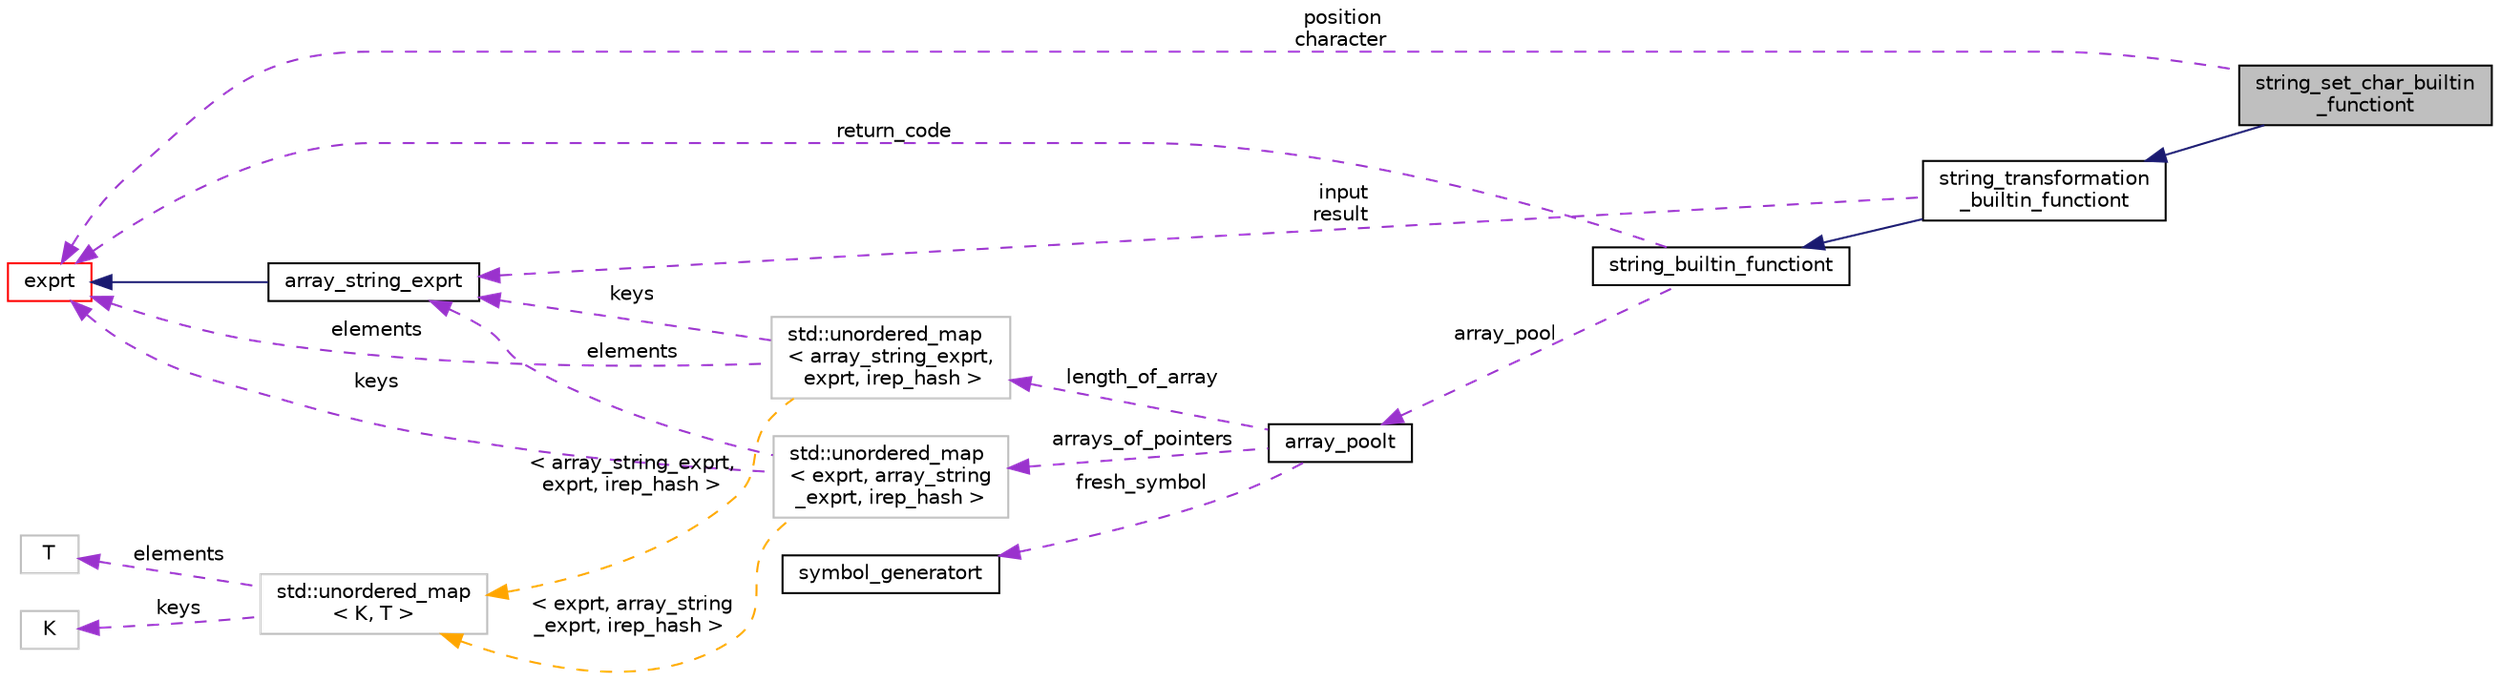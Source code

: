 digraph "string_set_char_builtin_functiont"
{
 // LATEX_PDF_SIZE
  bgcolor="transparent";
  edge [fontname="Helvetica",fontsize="10",labelfontname="Helvetica",labelfontsize="10"];
  node [fontname="Helvetica",fontsize="10",shape=record];
  rankdir="LR";
  Node1 [label="string_set_char_builtin\l_functiont",height=0.2,width=0.4,color="black", fillcolor="grey75", style="filled", fontcolor="black",tooltip="Setting a character at a particular position of a string."];
  Node2 -> Node1 [dir="back",color="midnightblue",fontsize="10",style="solid",fontname="Helvetica"];
  Node2 [label="string_transformation\l_builtin_functiont",height=0.2,width=0.4,color="black",URL="$classstring__transformation__builtin__functiont.html",tooltip="String builtin_function transforming one string into another."];
  Node3 -> Node2 [dir="back",color="midnightblue",fontsize="10",style="solid",fontname="Helvetica"];
  Node3 [label="string_builtin_functiont",height=0.2,width=0.4,color="black",URL="$classstring__builtin__functiont.html",tooltip="Base class for string functions that are built in the solver."];
  Node4 -> Node3 [dir="back",color="darkorchid3",fontsize="10",style="dashed",label=" array_pool" ,fontname="Helvetica"];
  Node4 [label="array_poolt",height=0.2,width=0.4,color="black",URL="$classarray__poolt.html",tooltip="Correspondance between arrays and pointers string representations."];
  Node5 -> Node4 [dir="back",color="darkorchid3",fontsize="10",style="dashed",label=" arrays_of_pointers" ,fontname="Helvetica"];
  Node5 [label="std::unordered_map\l\< exprt, array_string\l_exprt, irep_hash \>",height=0.2,width=0.4,color="grey75",tooltip=" "];
  Node6 -> Node5 [dir="back",color="darkorchid3",fontsize="10",style="dashed",label=" elements" ,fontname="Helvetica"];
  Node6 [label="array_string_exprt",height=0.2,width=0.4,color="black",URL="$classarray__string__exprt.html",tooltip=" "];
  Node7 -> Node6 [dir="back",color="midnightblue",fontsize="10",style="solid",fontname="Helvetica"];
  Node7 [label="exprt",height=0.2,width=0.4,color="red",URL="$classexprt.html",tooltip="Base class for all expressions."];
  Node7 -> Node5 [dir="back",color="darkorchid3",fontsize="10",style="dashed",label=" keys" ,fontname="Helvetica"];
  Node17 -> Node5 [dir="back",color="orange",fontsize="10",style="dashed",label=" \< exprt, array_string\l_exprt, irep_hash \>" ,fontname="Helvetica"];
  Node17 [label="std::unordered_map\l\< K, T \>",height=0.2,width=0.4,color="grey75",tooltip="STL class."];
  Node18 -> Node17 [dir="back",color="darkorchid3",fontsize="10",style="dashed",label=" keys" ,fontname="Helvetica"];
  Node18 [label="K",height=0.2,width=0.4,color="grey75",tooltip=" "];
  Node14 -> Node17 [dir="back",color="darkorchid3",fontsize="10",style="dashed",label=" elements" ,fontname="Helvetica"];
  Node14 [label="T",height=0.2,width=0.4,color="grey75",tooltip=" "];
  Node19 -> Node4 [dir="back",color="darkorchid3",fontsize="10",style="dashed",label=" fresh_symbol" ,fontname="Helvetica"];
  Node19 [label="symbol_generatort",height=0.2,width=0.4,color="black",URL="$classsymbol__generatort.html",tooltip="Generation of fresh symbols of a given type."];
  Node20 -> Node4 [dir="back",color="darkorchid3",fontsize="10",style="dashed",label=" length_of_array" ,fontname="Helvetica"];
  Node20 [label="std::unordered_map\l\< array_string_exprt,\l exprt, irep_hash \>",height=0.2,width=0.4,color="grey75",tooltip=" "];
  Node6 -> Node20 [dir="back",color="darkorchid3",fontsize="10",style="dashed",label=" keys" ,fontname="Helvetica"];
  Node7 -> Node20 [dir="back",color="darkorchid3",fontsize="10",style="dashed",label=" elements" ,fontname="Helvetica"];
  Node17 -> Node20 [dir="back",color="orange",fontsize="10",style="dashed",label=" \< array_string_exprt,\l exprt, irep_hash \>" ,fontname="Helvetica"];
  Node7 -> Node3 [dir="back",color="darkorchid3",fontsize="10",style="dashed",label=" return_code" ,fontname="Helvetica"];
  Node6 -> Node2 [dir="back",color="darkorchid3",fontsize="10",style="dashed",label=" input\nresult" ,fontname="Helvetica"];
  Node7 -> Node1 [dir="back",color="darkorchid3",fontsize="10",style="dashed",label=" position\ncharacter" ,fontname="Helvetica"];
}
